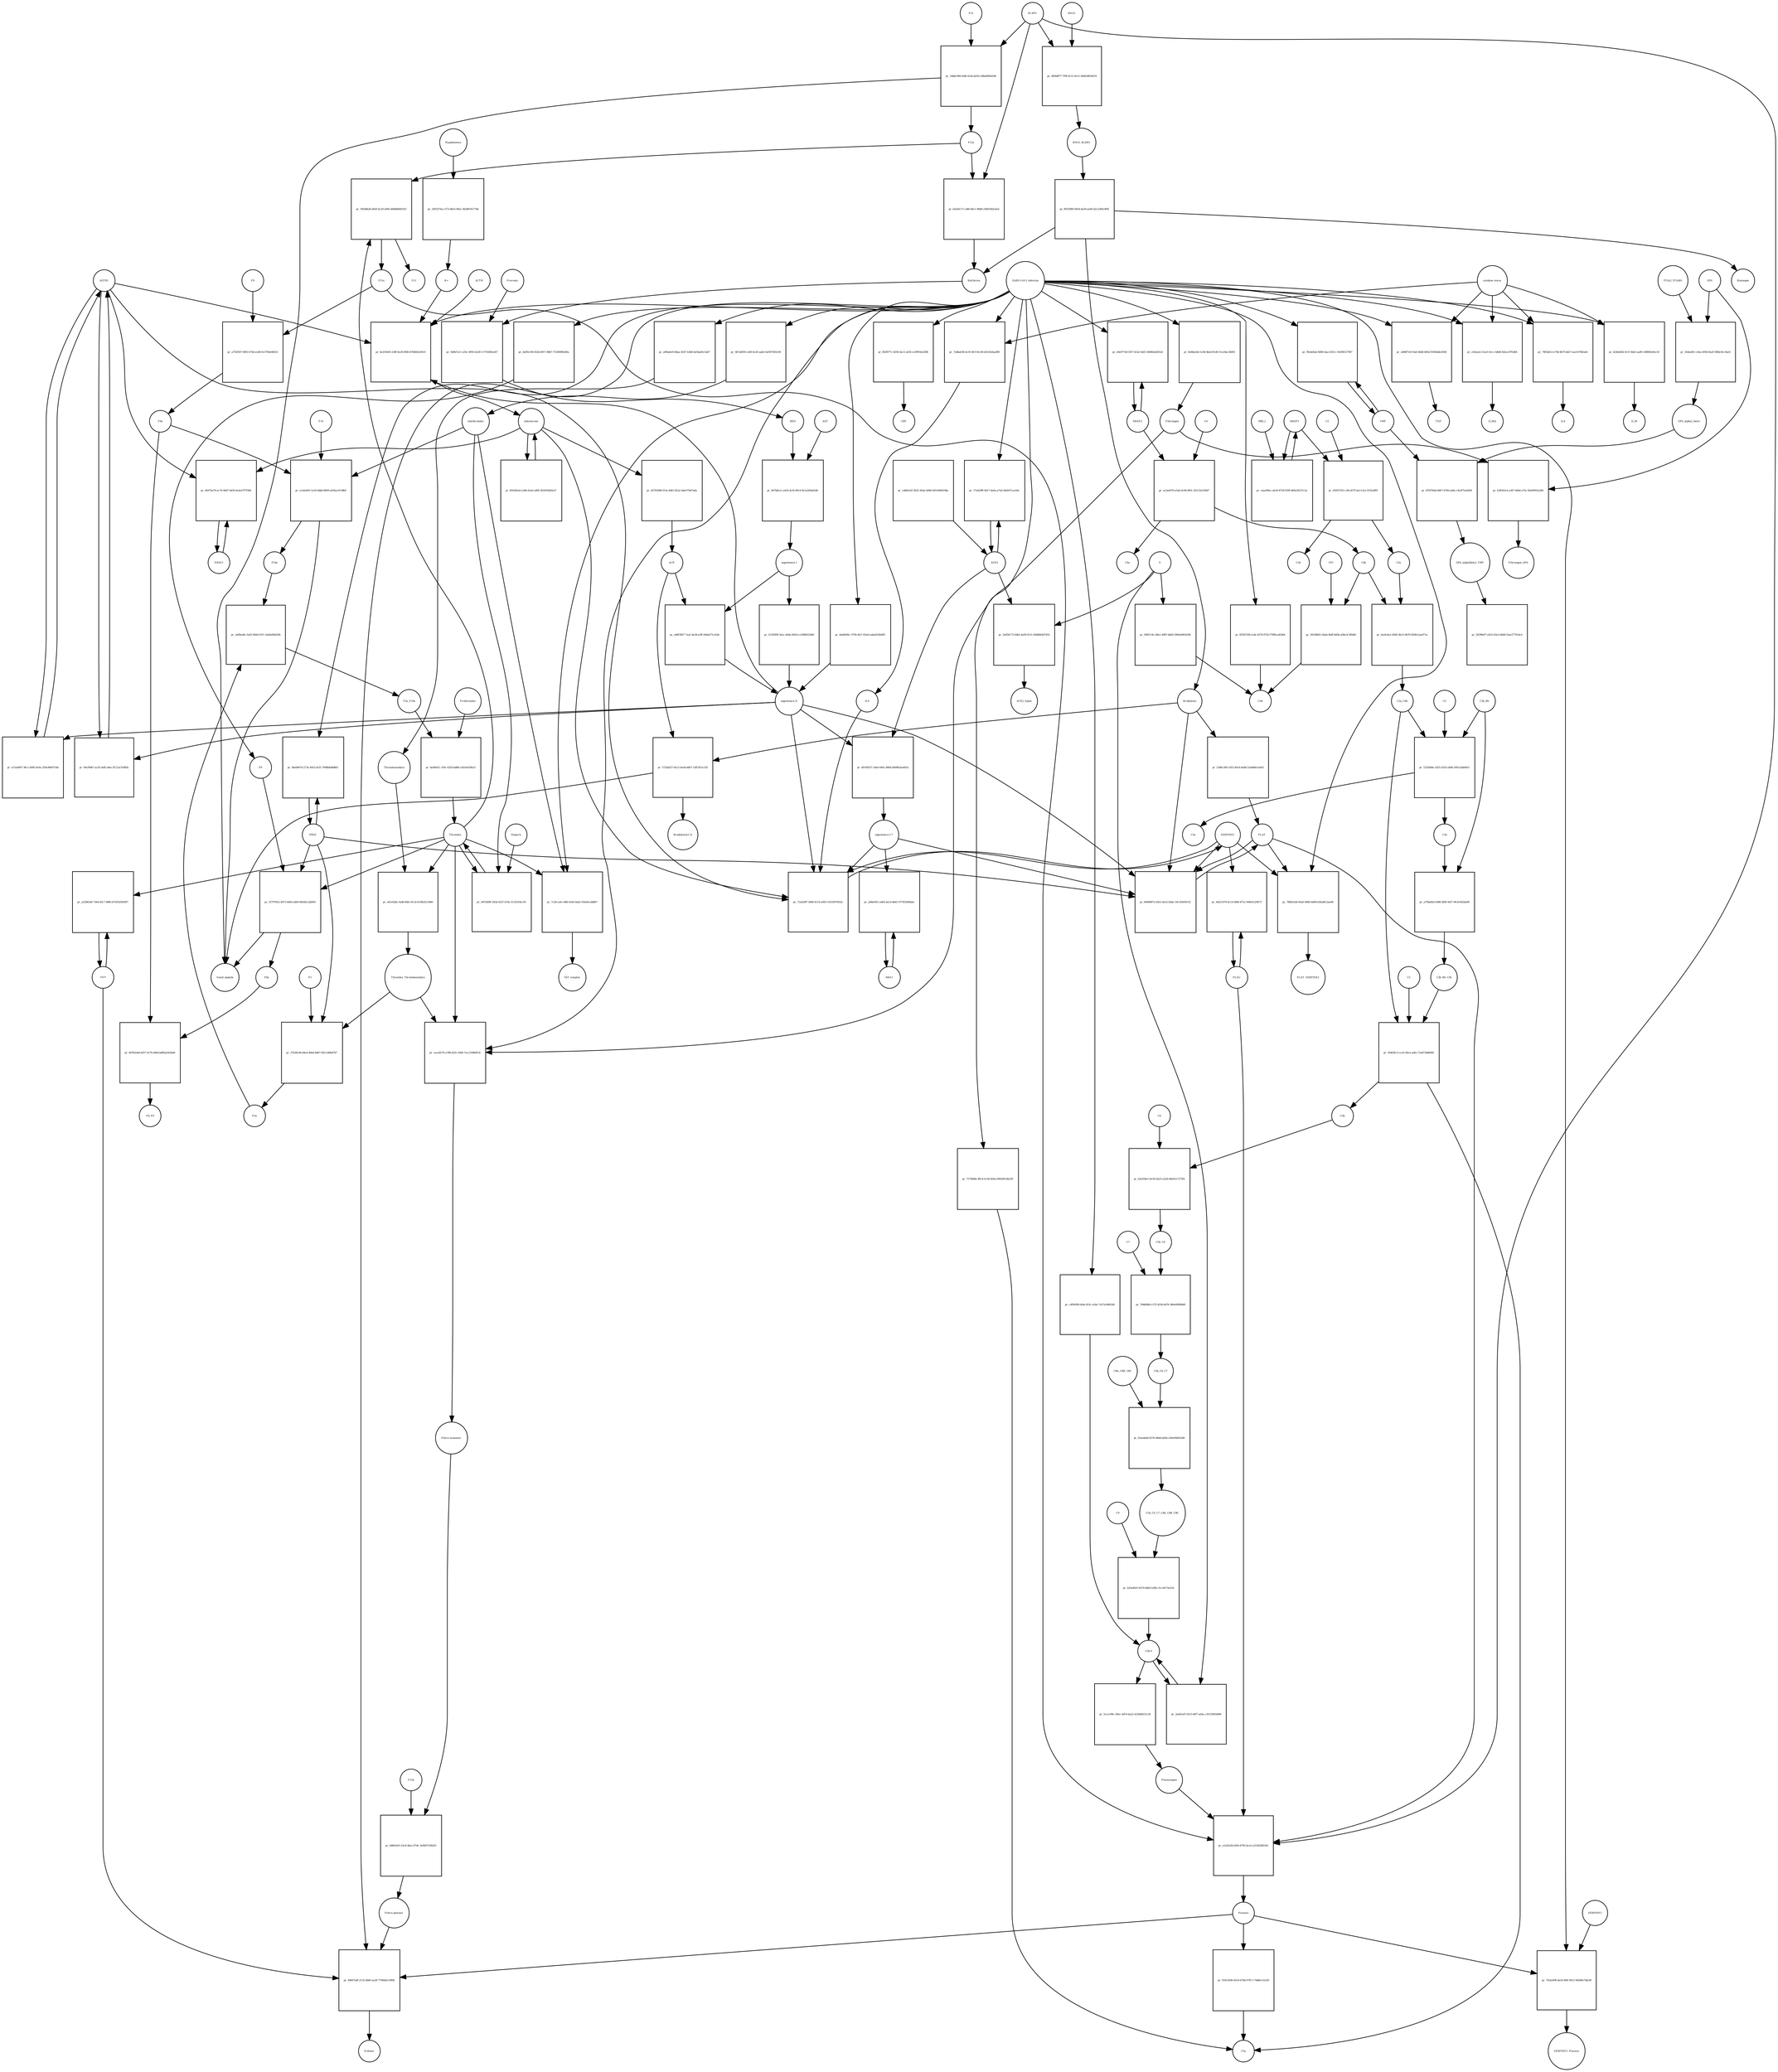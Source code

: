 strict digraph  {
F8 [annotation="urn_miriam_hgnc_3546|urn_miriam_taxonomy_9606", bipartite=0, cls=macromolecule, fontsize=4, label=F8, shape=circle];
"pr_35797852-d473-4483-ad04-685d3c22b691" [annotation="", bipartite=1, cls=process, fontsize=4, label="pr_35797852-d473-4483-ad04-685d3c22b691", shape=square];
"Small peptide" [annotation=urn_miriam_mesh_D010446, bipartite=0, cls=macromolecule, fontsize=4, label="Small peptide", shape=circle];
F8a [annotation="urn_miriam_hgnc.symbol_F8|urn_miriam_mesh_D015944|urn_miriam_taxonomy_9606", bipartite=0, cls=macromolecule, fontsize=4, label=F8a, shape=circle];
Thrombin [annotation="urn_miriam_hgnc_3535|urn_miriam_taxonomy_9606", bipartite=0, cls=macromolecule, fontsize=4, label=Thrombin, shape=circle];
PROC [annotation="urn_miriam_hgnc_9451|urn_miriam_taxonomy_9606", bipartite=0, cls=macromolecule, fontsize=4, label=PROC, shape=circle];
AGTR1 [annotation=urn_miriam_hgnc_336, bipartite=0, cls=macromolecule, fontsize=4, label=AGTR1, shape=circle];
"pr_e15a4987-38c1-4995-8c6a-359c9840754b" [annotation="", bipartite=1, cls=process, fontsize=4, label="pr_e15a4987-38c1-4995-8c6a-359c9840754b", shape=square];
"angiotensin II" [annotation="urn_miriam_obo.chebi_CHEBI%3A2718|urn_miriam_taxonomy_9606", bipartite=0, cls="simple chemical", fontsize=4, label="angiotensin II", shape=circle];
NR3C2 [annotation="", bipartite=0, cls=macromolecule, fontsize=4, label=NR3C2, shape=circle];
"pr_d5674a79-ec76-46d7-b459-dcdc67f7f3b9" [annotation="", bipartite=1, cls=process, fontsize=4, label="pr_d5674a79-ec76-46d7-b459-dcdc67f7f3b9", shape=square];
aldosterone [annotation="urn_miriam_obo.chebi_CHEBI%3A27584", bipartite=0, cls="simple chemical", fontsize=4, label=aldosterone, shape=circle];
"pr_850282a6-a3d6-42a0-a6f8-3b30392b9cb7" [annotation="", bipartite=1, cls=process, fontsize=4, label="pr_850282a6-a3d6-42a0-a6f8-3b30392b9cb7", shape=square];
SERPINE1 [annotation="", bipartite=0, cls=macromolecule, fontsize=4, label=SERPINE1, shape=circle];
"pr_71a629f7-f8d9-4114-a959-1923397f052c" [annotation="", bipartite=1, cls=process, fontsize=4, label="pr_71a629f7-f8d9-4114-a959-1923397f052c", shape=square];
"angiotensin I-7" [annotation="urn_miriam_obo.chebi_CHEBI%3A55438|urn_miriam_taxonomy_9606", bipartite=0, cls="simple chemical", fontsize=4, label="angiotensin I-7", shape=circle];
IL6 [annotation="urn_miriam_hgnc_6018|urn_miriam_taxonomy_9606", bipartite=0, cls=macromolecule, fontsize=4, label=IL6, shape=circle];
"pr_bcd19e83-238f-4e26-8f46-d7bfb02e9410" [annotation="", bipartite=1, cls=process, fontsize=4, label="pr_bcd19e83-238f-4e26-8f46-d7bfb02e9410", shape=square];
"SARS-CoV-2 infection" [annotation="urn_miriam_taxonomy_2697049|urn_miriam_mesh_D012327", bipartite=0, cls=phenotype, fontsize=4, label="SARS-CoV-2 infection", shape=circle];
"K+" [annotation="urn_miriam_obo.chebi_CHEBI%3A29103", bipartite=0, cls="simple chemical", fontsize=4, label="K+", shape=circle];
ACTH [annotation=urn_miriam_hgnc_9201, bipartite=0, cls="simple chemical", fontsize=4, label=ACTH, shape=circle];
"pr_4da8640c-5709-4fa7-83ed-eaba652b40f1" [annotation="", bipartite=1, cls=process, fontsize=4, label="pr_4da8640c-5709-4fa7-83ed-eaba652b40f1", shape=square];
Bradykinin [annotation="urn_miriam_obo.chebi_CHEBI%3A3165|urn_miriam_taxonomy_9606", bipartite=0, cls=macromolecule, fontsize=4, label=Bradykinin, shape=circle];
"pr_572b2b27-0e13-4ee8-b6b7-13ff1651c52f" [annotation="", bipartite=1, cls=process, fontsize=4, label="pr_572b2b27-0e13-4ee8-b6b7-13ff1651c52f", shape=square];
"Bradykinin(1-5)" [annotation="urn_miriam_mesh_C079000|urn_miriam_taxonomy_9606", bipartite=0, cls=macromolecule, fontsize=4, label="Bradykinin(1-5)", shape=circle];
ACE [annotation="urn_miriam_hgnc_2707|urn_miriam_taxonomy_9606", bipartite=0, cls=macromolecule, fontsize=4, label=ACE, shape=circle];
"pr_2286c300-1923-40c6-be9b-53ed68e1ed43" [annotation="", bipartite=1, cls=process, fontsize=4, label="pr_2286c300-1923-40c6-be9b-53ed68e1ed43", shape=square];
PLAT [annotation="urn_miriam_hgnc_9051|urn_miriam_taxonomy_9606", bipartite=0, cls=macromolecule, fontsize=4, label=PLAT, shape=circle];
"pr_69cf90b7-ac05-4eff-a8ec-ff112a7e985b" [annotation="", bipartite=1, cls=process, fontsize=4, label="pr_69cf90b7-ac05-4eff-a8ec-ff112a7e985b", shape=square];
MAS1 [annotation="", bipartite=0, cls=macromolecule, fontsize=4, label=MAS1, shape=circle];
"pr_a08ef501-a465-4a14-bb41-9776550f6abc" [annotation="", bipartite=1, cls=process, fontsize=4, label="pr_a08ef501-a465-4a14-bb41-9776550f6abc", shape=square];
Fibrinogen [annotation="urn_miriam_pubmed_19296670|urn_miriam_obo.go_GO%3A0005577|urn_miriam_hgnc_3661|urn_miriam_hgnc_3662|urn_miriam_hgnc_3694|urn_miriam_taxonomy_9606", bipartite=0, cls=complex, fontsize=4, label=Fibrinogen, shape=circle];
"pr_b38343c4-a367-46b4-a7fa-30e6991fa286" [annotation="", bipartite=1, cls=process, fontsize=4, label="pr_b38343c4-a367-46b4-a7fa-30e6991fa286", shape=square];
GP6 [annotation="urn_miriam_hgnc_HGNC%3A14388|urn_miriam_taxonomy_9606", bipartite=0, cls=macromolecule, fontsize=4, label=GP6, shape=circle];
Fibrinogen_GP6 [annotation="urn_miriam_pubmed_19296670|urn_miriam_obo.go_GO%3A0005577|urn_miriam_hgnc_HGNC%3A14388|urn_miriam_taxonomy_9606", bipartite=0, cls=complex, fontsize=4, label=Fibrinogen_GP6, shape=circle];
GP6_alpha2_beta1 [annotation="urn_miriam_pubmed_25051961|urn_miriam_taxonomy_10090|urn_miriam_hgnc_14338|urn_miriam_hgnc_6137|urn_miriam_hgnc_6153", bipartite=0, cls=complex, fontsize=4, label=GP6_alpha2_beta1, shape=circle];
"pr_87fd7b6d-d067-4766-a4de-c9a3f7ea9d56" [annotation="", bipartite=1, cls=process, fontsize=4, label="pr_87fd7b6d-d067-4766-a4de-c9a3f7ea9d56", shape=square];
VWF [annotation="urn_miriam_hgnc_12726|urn_miriam_taxonomy_9606", bipartite=0, cls=macromolecule, fontsize=4, label=VWF, shape=circle];
GP6_alpha2beta1_VWF [annotation="urn_miriam_pubmed_25051961|urn_miriam_taxonomy_10090|urn_miriam_hgnc_14338|urn_miriam_hgnc_6137|urn_miriam_hgnc_6153|urn_miriam_hgnc_12726", bipartite=0, cls=complex, fontsize=4, label=GP6_alpha2beta1_VWF, shape=circle];
"pr_16deaf0c-c6ea-495b-8a2f-f46bc8cc9ae4" [annotation="", bipartite=1, cls=process, fontsize=4, label="pr_16deaf0c-c6ea-495b-8a2f-f46bc8cc9ae4", shape=square];
ITGA2_ITGAB1 [annotation="urn_miriam_intact_EBI-16428357|urn_miriam_hgnc_6137|urn_miriam_hgnc_6153|urn_miriam_taxonomy_9606", bipartite=0, cls=complex, fontsize=4, label=ITGA2_ITGAB1, shape=circle];
"pr_58399ef7-e432-43e3-80db-f2ee27791dcd" [annotation="", bipartite=1, cls="omitted process", fontsize=4, label="pr_58399ef7-e432-43e3-80db-f2ee27791dcd", shape=square];
"Fibrin polymer" [annotation="urn_miriam_mesh_C465961|urn_miriam_taxonomy_9606", bipartite=0, cls=macromolecule, fontsize=4, label="Fibrin polymer", shape=circle];
"pr_49b97adf-2132-4b60-aa29-77684d1c090b" [annotation="", bipartite=1, cls=process, fontsize=4, label="pr_49b97adf-2132-4b60-aa29-77684d1c090b", shape=square];
"D-dimer" [annotation="urn_miriam_pubmed_19008457|urn_miriam_mesh_C036309|urn_miriam_taxonomy_9606", bipartite=0, cls=macromolecule, fontsize=4, label="D-dimer", shape=circle];
Plasmin [annotation="urn_miriam_hgnc.symbol_PLG|urn_miriam_mesh_D005341|urn_miriam_brenda_3.4.21.7|urn_miriam_taxonomy_9606", bipartite=0, cls=macromolecule, fontsize=4, label=Plasmin, shape=circle];
TAFI [annotation="urn_miriam_hgnc_1546|urn_miriam_taxonomy_9606", bipartite=0, cls=macromolecule, fontsize=4, label=TAFI, shape=circle];
"Fibrin monomer" [annotation="urn_miriam_mesh_C011468|urn_miriam_taxonomy_9606", bipartite=0, cls=macromolecule, fontsize=4, label="Fibrin monomer", shape=circle];
"pr_b4842ef5-25c8-4ba1-87dc-3e0b97338263" [annotation="", bipartite=1, cls=process, fontsize=4, label="pr_b4842ef5-25c8-4ba1-87dc-3e0b97338263", shape=square];
F13a [annotation="urn_miriam_hgnc.symbol_F13|urn_miriam_mesh_D026122|urn_miriam_brenda_2.3.2.13|urn_miriam_taxonomy_9606", bipartite=0, cls=macromolecule, fontsize=4, label=F13a, shape=circle];
"pr_2d48f7e0-f3a6-4bd6-b85d-f505bdde3658" [annotation="", bipartite=1, cls=process, fontsize=4, label="pr_2d48f7e0-f3a6-4bd6-b85d-f505bdde3658", shape=square];
TNF [annotation="urn_miriam_hgnc_11892|urn_miriam_taxonomy_9606", bipartite=0, cls=macromolecule, fontsize=4, label=TNF, shape=circle];
"cytokine storm" [annotation="urn_miriam_pubmed_2504360|urn_miriam_taxonomy_9606", bipartite=0, cls=phenotype, fontsize=4, label="cytokine storm", shape=circle];
"pr_93413040-d51d-478d-9787-c74d8e11a550" [annotation="", bipartite=1, cls=process, fontsize=4, label="pr_93413040-d51d-478d-9787-c74d8e11a550", shape=square];
C5a [annotation="urn_miriam_hgnc.symbol_C5|urn_miriam_mesh_D015936|urn_miriam_taxonomy_9606", bipartite=0, cls=macromolecule, fontsize=4, label=C5a, shape=circle];
"pr_5cca199c-58ec-4d7d-ba22-4236d9251c30" [annotation="", bipartite=1, cls=process, fontsize=4, label="pr_5cca199c-58ec-4d7d-ba22-4236d9251c30", shape=square];
Plasminogen [annotation="urn_miriam_hgnc_9071|urn_miriam_taxonomy_9606", bipartite=0, cls=macromolecule, fontsize=4, label=Plasminogen, shape=circle];
"C5b-9" [annotation="urn_miriam_obo.go_GO%3A0005579|urn_miriam_mesh_D015938|urn_miriam_mesh_D050776|urn_miriam_hgnc_1339|urn_miriam_hgnc_1346|urn_miriam_hgnc_1352|urn_miriam_hgnc_1353|urn_miriam_hgnc_1354|urn_miriam_hgnc_1358|urn_miriam_taxonomy_9606", bipartite=0, cls=complex, fontsize=4, label="C5b-9", shape=circle];
C2 [annotation="urn_miriam_hgnc_1248|urn_miriam_taxonomy_9606", bipartite=0, cls=macromolecule, fontsize=4, label=C2, shape=circle];
"pr_83055762-c1fb-457f-ba13-4cc1f25e4ff9" [annotation="", bipartite=1, cls=process, fontsize=4, label="pr_83055762-c1fb-457f-ba13-4cc1f25e4ff9", shape=square];
C2a [annotation="urn_miriam_hgnc.symbol_C2|urn_miriam_mesh_D050678|urn_miriam_taxonomy_9606", bipartite=0, cls=macromolecule, fontsize=4, label=C2a, shape=circle];
C2b [annotation="urn_miriam_hgnc.symbol_C2|urn_miriam_mesh_D050679|urn_miriam_taxonomy_9606", bipartite=0, cls=macromolecule, fontsize=4, label=C2b, shape=circle];
MASP1 [annotation="urn_miriam_hgnc_6901|urn_miriam_taxonomy_9606", bipartite=0, cls=macromolecule, fontsize=4, label=MASP1, shape=circle];
"pr_cb5eeec3-fac0-4ccc-b8d4-fd2ecd7f5d64" [annotation="", bipartite=1, cls=process, fontsize=4, label="pr_cb5eeec3-fac0-4ccc-b8d4-fd2ecd7f5d64", shape=square];
IL2RA [annotation="urn_miriam_hgnc_6008|urn_miriam_taxonomy_9606", bipartite=0, cls=macromolecule, fontsize=4, label=IL2RA, shape=circle];
"pr_70f2bd12-e70d-4b7f-bd27-eae1678b3afe" [annotation="", bipartite=1, cls=process, fontsize=4, label="pr_70f2bd12-e70d-4b7f-bd27-eae1678b3afe", shape=square];
IL8 [annotation="urn_miriam_hgnc_6025|urn_miriam_taxonomy_9606", bipartite=0, cls=macromolecule, fontsize=4, label=IL8, shape=circle];
"pr_75749dfa-80c4-413d-829a-60024914b250" [annotation="", bipartite=1, cls=process, fontsize=4, label="pr_75749dfa-80c4-413d-829a-60024914b250", shape=square];
"pr_7edba636-bc55-4fc9-8c38-e6143e6aa9f0" [annotation="", bipartite=1, cls=process, fontsize=4, label="pr_7edba636-bc55-4fc9-8c38-e6143e6aa9f0", shape=square];
"pr_d24eb0d2-0c1f-4de3-aa9f-c08865e8ec43" [annotation="", bipartite=1, cls=process, fontsize=4, label="pr_d24eb0d2-0c1f-4de3-aa9f-c08865e8ec43", shape=square];
IL1B [annotation="urn_miriam_hgnc_5992|urn_miriam_taxonomy_9606", bipartite=0, cls=macromolecule, fontsize=4, label=IL1B, shape=circle];
Prorenin [annotation="urn_miriam_hgnc_9958|urn_miriam_taxonomy_9606", bipartite=0, cls=macromolecule, fontsize=4, label=Prorenin, shape=circle];
"pr_0d4b7a11-a55c-4950-b228-11791685ee87" [annotation="", bipartite=1, cls=process, fontsize=4, label="pr_0d4b7a11-a55c-4950-b228-11791685ee87", shape=square];
REN [annotation="urn_miriam_hgnc.symbol_REN|urn_miriam_taxonomy_9606", bipartite=0, cls=macromolecule, fontsize=4, label=REN, shape=circle];
Kallikrein [annotation="urn_miriam_hgnc.symbol_KLKB1|urn_miriam_mesh_D020842|urn_miriam_brenda_3.4.21.34|urn_miriam_taxonomy_9606", bipartite=0, cls=macromolecule, fontsize=4, label=Kallikrein, shape=circle];
KLKB1 [annotation="urn_miriam_hgnc_6371|urn_miriam_taxonomy_9606", bipartite=0, cls=macromolecule, fontsize=4, label=KLKB1, shape=circle];
"pr_b5ed5c71-cd6f-44c1-98d9-cf8d19d2cbed" [annotation="", bipartite=1, cls=process, fontsize=4, label="pr_b5ed5c71-cd6f-44c1-98d9-cf8d19d2cbed", shape=square];
F12a [annotation="urn_miriam_hgnc.symbol_F12|urn_miriam_mesh_D015956|urn_miriam_brenda_3.4.21.38|urn_miriam_taxonomy_9606", bipartite=0, cls=macromolecule, fontsize=4, label=F12a, shape=circle];
"pr_af0ba6e9-d6aa-4547-b3b8-be5bad5c5a87" [annotation="", bipartite=1, cls=process, fontsize=4, label="pr_af0ba6e9-d6aa-4547-b3b8-be5bad5c5a87", shape=square];
Thrombomodulin [annotation="urn_miriam_hgnc_11784|urn_miriam_taxonomy_9606", bipartite=0, cls=macromolecule, fontsize=4, label=Thrombomodulin, shape=circle];
"pr_70cb249f-da34-4f0f-9012-9d296e7ddc8f" [annotation="", bipartite=1, cls=process, fontsize=4, label="pr_70cb249f-da34-4f0f-9012-9d296e7ddc8f", shape=square];
SERPINF2 [annotation="urn_miriam_hgnc_9075|urn_miriam_taxonomy_9606", bipartite=0, cls=macromolecule, fontsize=4, label=SERPINF2, shape=circle];
SERPINF2_Plasmin [annotation="urn_miriam_pubmed_2437112|urn_miriam_biogrid_314240|urn_miriam_hgnc_9075|urn_miriam_mesh_D005341|urn_miriam_taxonomy_9606", bipartite=0, cls=complex, fontsize=4, label=SERPINF2_Plasmin, shape=circle];
"pr_6f3927d9-e1de-4376-8702-f78f8ca45064" [annotation="", bipartite=1, cls=process, fontsize=4, label="pr_6f3927d9-e1de-4376-8702-f78f8ca45064", shape=square];
C4d [annotation="urn_miriam_hgnc.symbol_C4b|urn_miriam_mesh_C032261|urn_miriam_taxonomy_9606", bipartite=0, cls=macromolecule, fontsize=4, label=C4d, shape=circle];
"pr_c4f903f8-fe8a-453c-a54e-7a57a36663d2" [annotation="", bipartite=1, cls=process, fontsize=4, label="pr_c4f903f8-fe8a-453c-a54e-7a57a36663d2", shape=square];
"pr_84e68074-273e-4923-8cf5-7698b4d8d861" [annotation="", bipartite=1, cls=process, fontsize=4, label="pr_84e68074-273e-4923-8cf5-7698b4d8d861", shape=square];
"pr_f9ede6ab-9d06-4aa1-821c-1fef08127947" [annotation="", bipartite=1, cls=process, fontsize=4, label="pr_f9ede6ab-9d06-4aa1-821c-1fef08127947", shape=square];
"pr_f82f977c-8256-4a11-af20-ce39954cd296" [annotation="", bipartite=1, cls=process, fontsize=4, label="pr_f82f977c-8256-4a11-af20-ce39954cd296", shape=square];
CRP [annotation="urn_miriam_hgnc_2367|urn_miriam_taxonomy_9606", bipartite=0, cls=macromolecule, fontsize=4, label=CRP, shape=circle];
"pr_2ad41af5-91cf-44f7-ad3a-c3515995d498" [annotation="", bipartite=1, cls=process, fontsize=4, label="pr_2ad41af5-91cf-44f7-ad3a-c3515995d498", shape=square];
S [annotation="urn_miriam_uniprot_P0DTC2|urn_miriam_uniprot_P59594|urn_miriam_taxonomy_2697049", bipartite=0, cls=macromolecule, fontsize=4, label=S, shape=circle];
"pr_04fb7c8c-d9a1-4887-bbd3-380eb9816206" [annotation="", bipartite=1, cls=process, fontsize=4, label="pr_04fb7c8c-d9a1-4887-bbd3-380eb9816206", shape=square];
"pr_d9195037-1be0-4441-8664-b69963ae491b" [annotation="", bipartite=1, cls=process, fontsize=4, label="pr_d9195037-1be0-4441-8664-b69963ae491b", shape=square];
ACE2 [annotation="urn_miriam_hgnc_13557|urn_miriam_taxonomy_9606", bipartite=0, cls=macromolecule, fontsize=4, label=ACE2, shape=circle];
"pr_cdd62e5f-3b22-45de-b940-0d7efd0619be" [annotation="", bipartite=1, cls=process, fontsize=4, label="pr_cdd62e5f-3b22-45de-b940-0d7efd0619be", shape=square];
"pr_3a854173-0db2-4a09-9131-69d066447455" [annotation="", bipartite=1, cls=process, fontsize=4, label="pr_3a854173-0db2-4a09-9131-69d066447455", shape=square];
ACE2_Spike [annotation="urn_miriam_pdb_6CS2|urn_miriam_hgnc_13557|urn_miriam_uniprot_P0DTC2|urn_miriam_taxonomy_9606|urn_miriam_taxonomy_2697049", bipartite=0, cls=complex, fontsize=4, label=ACE2_Spike, shape=circle];
"pr_57a429ff-9d17-4a0a-a7ed-5bd207cac64c" [annotation="", bipartite=1, cls=process, fontsize=4, label="pr_57a429ff-9d17-4a0a-a7ed-5bd207cac64c", shape=square];
"pr_4b7a6f49-ca90-4cd3-aab3-4ef5f7d93c00" [annotation="", bipartite=1, cls=process, fontsize=4, label="pr_4b7a6f49-ca90-4cd3-aab3-4ef5f7d93c00", shape=square];
Antithrombin [annotation="urn_miriam_hgnc_775|urn_miriam_taxonomy_9606", bipartite=0, cls=macromolecule, fontsize=4, label=Antithrombin, shape=circle];
"pr_de0f2c00-832b-4917-88b7-7518099fa90a" [annotation="", bipartite=1, cls=process, fontsize=4, label="pr_de0f2c00-832b-4917-88b7-7518099fa90a", shape=square];
C4b [annotation="urn_miriam_hgnc_1324|urn_miriam_taxonomy_9606", bipartite=0, cls=macromolecule, fontsize=4, label=C4b, shape=circle];
"pr_39148b01-0dab-46df-8d5b-a06e3c3f64bf" [annotation="", bipartite=1, cls=process, fontsize=4, label="pr_39148b01-0dab-46df-8d5b-a06e3c3f64bf", shape=square];
CFI [annotation="urn_miriam_hgnc_2771|urn_miriam_taxonomy_9606", bipartite=0, cls=macromolecule, fontsize=4, label=CFI, shape=circle];
C3b [annotation="urn_miriam_hgnc.symbol_C3|urn_miriam_mesh_D003179|urn_miriam_taxonomy_9606", bipartite=0, cls=macromolecule, fontsize=4, label=C3b, shape=circle];
"pr_a796a0b3-6080-4f85-9ef7-9fc0c602da99" [annotation="", bipartite=1, cls=process, fontsize=4, label="pr_a796a0b3-6080-4f85-9ef7-9fc0c602da99", shape=square];
C3b_Bb [annotation="urn_miriam_pubmed_12440962|urn_miriam_brenda_3.4.21.47|urn_miriam_mesh_D051561|urn_miriam_mesh_D003179|urn_miriam_hgnc_1037|urn_miriam_taxonomy_9606", bipartite=0, cls=complex, fontsize=4, label=C3b_Bb, shape=circle];
C3b_Bb_C3b [annotation="urn_miriam_pubmed_12440962|urn_miriam_brenda_34.4.21.47|urn_miriam_mesh_D051566|urn_miriam_mesh_D003179|urn_miriam_hgnc_1037|urn_miriam_taxonomy_9606", bipartite=0, cls=complex, fontsize=4, label=C3b_Bb_C3b, shape=circle];
"pr_fea4cba1-69d5-4b13-9b70-8306c2ae971a" [annotation="", bipartite=1, cls=process, fontsize=4, label="pr_fea4cba1-69d5-4b13-9b70-8306c2ae971a", shape=square];
C2a_C4b [annotation="urn_miriam_mesh_D051574|urn_miriam_brenda_3.4.21.43|urn_miriam_mesh_D050678|urn_miriam_hgnc_1324|urn_miriam_taxonomy_9606", bipartite=0, cls=complex, fontsize=4, label=C2a_C4b, shape=circle];
C4 [annotation="urn_miriam_mesh_D00318|urn_miriam_taxonomy_9606", bipartite=0, cls=macromolecule, fontsize=4, label=C4, shape=circle];
"pr_ac5ed376-e5eb-4c96-8f01-2f2125e258b7" [annotation="", bipartite=1, cls=process, fontsize=4, label="pr_ac5ed376-e5eb-4c96-8f01-2f2125e258b7", shape=square];
C4a [annotation="urn_miriam_hgnc_1323|urn_miriam_taxonomy_9606", bipartite=0, cls=macromolecule, fontsize=4, label=C4a, shape=circle];
MASP2 [annotation="urn_miriam_hgnc_6902|urn_miriam_taxonomy_9606", bipartite=0, cls=macromolecule, fontsize=4, label=MASP2, shape=circle];
"pr_caee99ec-ab18-4758-939f-d60a30237c2e" [annotation="", bipartite=1, cls=process, fontsize=4, label="pr_caee99ec-ab18-4758-939f-d60a30237c2e", shape=square];
MBL2 [annotation="urn_miriam_hgnc_6902|urn_miriam_taxonomy_9606", bipartite=0, cls=macromolecule, fontsize=4, label=MBL2, shape=circle];
"pr_e9e977e8-5f37-4cb2-9af3-34080a4d352d" [annotation="", bipartite=1, cls=process, fontsize=4, label="pr_e9e977e8-5f37-4cb2-9af3-34080a4d352d", shape=square];
PLAU [annotation="urn_miriam_hgnc_9052|urn_miriam_taxonomy_9606", bipartite=0, cls=macromolecule, fontsize=4, label=PLAU, shape=circle];
"pr_44251979-4c14-484f-871e-9366312f4f73" [annotation="", bipartite=1, cls=process, fontsize=4, label="pr_44251979-4c14-484f-871e-9366312f4f73", shape=square];
C5b_C6_C7_C8A_C8B_C8G [annotation="urn_miriam_pubmed_28630159|urn_miriam_mesh_C042295|urn_miriam_mesh_D050776|urn_miriam_hgnc_1339|urn_miriam_hgnc_1352|urn_miriam_hgnc_1353|urn_miriam_hgnc_1354|urn_miriam_taxonomy_9606", bipartite=0, cls=complex, fontsize=4, label=C5b_C6_C7_C8A_C8B_C8G, shape=circle];
"pr_b23a4625-6474-4b65-b3fb-c5c14e73e23d" [annotation="", bipartite=1, cls=process, fontsize=4, label="pr_b23a4625-6474-4b65-b3fb-c5c14e73e23d", shape=square];
C9 [annotation="urn_miriam_hgnc_1358|urn_miriam_taxonomy_9606", bipartite=0, cls=macromolecule, fontsize=4, label=C9, shape=circle];
C5b_C6_C7 [annotation="urn_miriam_pubmed_28630159|urn_miriam_mesh_C037453|urn_miriam_mesh_D050776|urn_miriam_hgnc_1339|urn_miriam_hgnc_1346|urn_miriam_taxonomy_9606", bipartite=0, cls=complex, fontsize=4, label=C5b_C6_C7, shape=circle];
"pr_f2aedeb6-6576-48dd-bd2b-a39e95b833d9" [annotation="", bipartite=1, cls=process, fontsize=4, label="pr_f2aedeb6-6576-48dd-bd2b-a39e95b833d9", shape=square];
C8A_C8B_C8G [annotation="urn_miriam_mesh_D003185|urn_miriam_hgnc_1353|urn_miriam_hgnc_1352|urn_miriam_hgnc_1354|urn_miriam_taxonomy_9606", bipartite=0, cls=complex, fontsize=4, label=C8A_C8B_C8G, shape=circle];
C5b_C6 [annotation="urn_miriam_mesh_C050974|urn_miriam_mesh_D050776|urn_miriam_hgnc_1339|urn_miriam_taxonomy_9606", bipartite=0, cls=complex, fontsize=4, label=C5b_C6, shape=circle];
"pr_768dfdb0-c57f-425b-b676-380e690fbbf6" [annotation="", bipartite=1, cls=process, fontsize=4, label="pr_768dfdb0-c57f-425b-b676-380e690fbbf6", shape=square];
C7 [annotation="urn_miriam_hgnc_HGNC%3A1346|urn_miriam_taxonomy_9606", bipartite=0, cls=macromolecule, fontsize=4, label=C7, shape=circle];
C5b [annotation="urn_miriam_hgnc.symbol_C5|urn_miriam_mesh_D050776|urn_miriam_taxonomy_9606", bipartite=0, cls=macromolecule, fontsize=4, label=C5b, shape=circle];
"pr_62e05be1-8c56-4a25-a22d-dd241e7373f4" [annotation="", bipartite=1, cls=process, fontsize=4, label="pr_62e05be1-8c56-4a25-a22d-dd241e7373f4", shape=square];
C6 [annotation="urn_miriam_hgnc_1339|urn_miriam_taxonomy_9606", bipartite=0, cls=macromolecule, fontsize=4, label=C6, shape=circle];
C5 [annotation="urn_miriam_hgnc_1331|urn_miriam_taxonomy_9606", bipartite=0, cls=macromolecule, fontsize=4, label=C5, shape=circle];
"pr_93462fc3-cce5-49ca-abfa-7cbd730d6082" [annotation="", bipartite=1, cls=process, fontsize=4, label="pr_93462fc3-cce5-49ca-abfa-7cbd730d6082", shape=square];
C3 [annotation="urn_miriam_hgnc_1318|urn_miriam_taxonomy_9606", bipartite=0, cls=macromolecule, fontsize=4, label=C3, shape=circle];
"pr_5332fb8e-1d55-4355-a9d0-50f1e2db4031" [annotation="", bipartite=1, cls=process, fontsize=4, label="pr_5332fb8e-1d55-4355-a9d0-50f1e2db4031", shape=square];
C3a [annotation="urn_miriam_hgnc.symbol_C3|urn_miriam_mesh_D015926|urn_miriam_taxonomy_9606", bipartite=0, cls=macromolecule, fontsize=4, label=C3a, shape=circle];
"pr_e61e02bc-fad8-46fe-811d-615fb25c5060" [annotation="", bipartite=1, cls=process, fontsize=4, label="pr_e61e02bc-fad8-46fe-811d-615fb25c5060", shape=square];
Thrombin_Thrombomodulin [annotation="urn_miriam_pubmed_6282863|urn_miriam_taxonomy_9986|urn_miriam_biogrid_283352|urn_miriam_mesh_D013917|urn_miriam_hgnc_11784", bipartite=0, cls=complex, fontsize=4, label=Thrombin_Thrombomodulin, shape=circle];
"pr_caca9276-a788-425c-83bf-7acc5596067d" [annotation="", bipartite=1, cls=process, fontsize=4, label="pr_caca9276-a788-425c-83bf-7acc5596067d", shape=square];
KNG1_KLKB1 [annotation="urn_miriam_pubmed_17598838|urn_miriam_intact_EBI-10087151|urn_miriam_hgnc_6371|urn_miriam_hgnc_6383|urn_miriam_taxonomy_9606", bipartite=0, cls=complex, fontsize=4, label=KNG1_KLKB1, shape=circle];
"pr_ff0539f8-9454-4a59-ae04-d2c2384c4f81" [annotation="", bipartite=1, cls=process, fontsize=4, label="pr_ff0539f8-9454-4a59-ae04-d2c2384c4f81", shape=square];
Kininogen [annotation="urn_miriam_hgnc.symbol_KNG1|urn_miriam_mesh_D019679|urn_miriam_taxonomy_9606", bipartite=0, cls=macromolecule, fontsize=4, label=Kininogen, shape=circle];
"pr_6e8bee4d-1e3b-4ba4-81d4-51ce9ac3b0f4" [annotation="", bipartite=1, cls=process, fontsize=4, label="pr_6e8bee4d-1e3b-4ba4-81d4-51ce9ac3b0f4", shape=square];
"angiotensin I" [annotation="urn_miriam_obo.chebi_CHEBI%3A2718|urn_miriam_taxonomy_9606", bipartite=0, cls="simple chemical", fontsize=4, label="angiotensin I", shape=circle];
"pr_21392f9f-3eec-40de-842d-ce309b9334f6" [annotation="", bipartite=1, cls=process, fontsize=4, label="pr_21392f9f-3eec-40de-842d-ce309b9334f6", shape=square];
"pr_78663cb4-95a6-4840-bd08-b5fad612ae08" [annotation="", bipartite=1, cls=process, fontsize=4, label="pr_78663cb4-95a6-4840-bd08-b5fad612ae08", shape=square];
PLAT_SERPINE1 [annotation="urn_miriam_pubmed_22449964|urn_miriam_intact_EBI-7800882|urn_miriam_hgnc_9051|urn_miriam_hgnc_8593|urn_miriam_taxonomy_9606", bipartite=0, cls=complex, fontsize=4, label=PLAT_SERPINE1, shape=circle];
"pr_a22981d0-7364-45c7-88fb-b7501b365997" [annotation="", bipartite=1, cls=process, fontsize=4, label="pr_a22981d0-7364-45c7-88fb-b7501b365997", shape=square];
"pr_b9669872-d1b1-4e22-b3be-18c16505f152" [annotation="", bipartite=1, cls=process, fontsize=4, label="pr_b9669872-d1b1-4e22-b3be-18c16505f152", shape=square];
"pr_7c2fcca6-c48b-41b4-9ab2-916efecdd867" [annotation="", bipartite=1, cls=process, fontsize=4, label="pr_7c2fcca6-c48b-41b4-9ab2-916efecdd867", shape=square];
"TAT complex" [annotation="urn_miriam_pubmed_22930518|urn_miriam_mesh_C046193|urn_miriam_mesh_D013917|urn_miriam_hgnc_775|urn_miriam_taxonomy_9606", bipartite=0, cls=complex, fontsize=4, label="TAT complex", shape=circle];
"pr_e1af3e2b-b5fd-4795-bca5-a315d24f0342" [annotation="", bipartite=1, cls=process, fontsize=4, label="pr_e1af3e2b-b5fd-4795-bca5-a315d24f0342", shape=square];
F11a [annotation="urn_miriam_hgnc.symbol_F11|urn_miriam_mesh_D015945|urn_miriam_brenda_3.4.21.27|urn_miriam_taxonomy_9606", bipartite=0, cls=macromolecule, fontsize=4, label=F11a, shape=circle];
"pr_9d7d3f8f-343d-4327-b7dc-f11451f4ccf5" [annotation="", bipartite=1, cls=process, fontsize=4, label="pr_9d7d3f8f-343d-4327-b7dc-f11451f4ccf5", shape=square];
Heparin [annotation="urn_miriam_pubmed_708377|urn_miriam_obo.chebi_CHEBI%3A28304|urn_miriam_taxonomy_9606", bipartite=0, cls="simple chemical", fontsize=4, label=Heparin, shape=circle];
Prothrombin [annotation="urn_miriam_hgnc_3535|urn_miriam_taxonomy_9606", bipartite=0, cls=macromolecule, fontsize=4, label=Prothrombin, shape=circle];
"pr_be4f6d11-1f9c-4320-bd88-c563e01f8a51" [annotation="", bipartite=1, cls=process, fontsize=4, label="pr_be4f6d11-1f9c-4320-bd88-c563e01f8a51", shape=square];
F5a_F10a [annotation="urn_miriam_pubmed_2303476|urn_miriam_mesh_C022475|urn_miriam_mesh_D15943|urn_miriam_mesh_D015951|urn_miriam_taxonomy_9606", bipartite=0, cls=complex, fontsize=4, label=F5a_F10a, shape=circle];
F10a [annotation="urn_miriam_hgnc.symbol_F10|urn_miriam_mesh_D015951|urn_miriam_brenda_3.4.21.6|urn_miriam_taxonomy_9606", bipartite=0, cls=macromolecule, fontsize=4, label=F10a, shape=circle];
"pr_2ef8ea8e-3a03-400d-91f1-3a6fa6fb420b" [annotation="", bipartite=1, cls=process, fontsize=4, label="pr_2ef8ea8e-3a03-400d-91f1-3a6fa6fb420b", shape=square];
F5a [annotation="urn_miriam_hgnc.symbol_F5|urn_miriam_mesh_D015943|urn_miriam_taxonomy_9606", bipartite=0, cls=macromolecule, fontsize=4, label=F5a, shape=circle];
F5 [annotation="urn_miriam_hgnc_3541|urn_miriam_taxonomy_9606", bipartite=0, cls=macromolecule, fontsize=4, label=F5, shape=circle];
"pr_37b39c0b-84e4-4664-b867-9f21180b4767" [annotation="", bipartite=1, cls=process, fontsize=4, label="pr_37b39c0b-84e4-4664-b867-9f21180b4767", shape=square];
F9a [annotation="urn_miriam_hgnc.symbol_F9|urn_miriam_mesh_D015949|urn_miriam_taxonomy_9606", bipartite=0, cls=macromolecule, fontsize=4, label=F9a, shape=circle];
"pr_697b5e6d-b357-4176-b0fd-bdf82a562b48" [annotation="", bipartite=1, cls=process, fontsize=4, label="pr_697b5e6d-b357-4176-b0fd-bdf82a562b48", shape=square];
F8_F9 [annotation="urn_miriam_pubmed_22471307|urn_miriam_hgnc_3546|urn_miriam_hgnc_35531|urn_miriam_intact_EBI-11621595|urn_miriam_taxonomy_9606", bipartite=0, cls=complex, fontsize=4, label=F8_F9, shape=circle];
F9 [annotation="urn_miriam_hgnc_35531|urn_miriam_taxonomy_9606", bipartite=0, cls=macromolecule, fontsize=4, label=F9, shape=circle];
"pr_a755f507-4f83-474d-a1d0-0c3704e06633" [annotation="", bipartite=1, cls=process, fontsize=4, label="pr_a755f507-4f83-474d-a1d0-0c3704e06633", shape=square];
"pr_4f64d977-7f9f-4112-9c21-fd645481b67d" [annotation="", bipartite=1, cls=process, fontsize=4, label="pr_4f64d977-7f9f-4112-9c21-fd645481b67d", shape=square];
KNG1 [annotation="urn_miriam_hgnc.symbol_6383|urn_miriam_taxonomy_9606", bipartite=0, cls=macromolecule, fontsize=4, label=KNG1, shape=circle];
"pr_3920bb26-d02f-4c29-a095-d68b80d010cf" [annotation="", bipartite=1, cls=process, fontsize=4, label="pr_3920bb26-d02f-4c29-a095-d68b80d010cf", shape=square];
F11 [annotation="urn_miriam_hgnc_3529|urn_miriam_taxonomy_9606", bipartite=0, cls=macromolecule, fontsize=4, label=F11, shape=circle];
F12 [annotation="urn_miriam_hgnc_3530|urn_miriam_taxonomy_9606", bipartite=0, cls=macromolecule, fontsize=4, label=F12, shape=circle];
"pr_16bdc949-efdb-41eb-be92-e48afd96d168" [annotation="", bipartite=1, cls=process, fontsize=4, label="pr_16bdc949-efdb-41eb-be92-e48afd96d168", shape=square];
"pr_a84f1867-7aa2-4e38-a5ff-d44a071c43dc" [annotation="", bipartite=1, cls=process, fontsize=4, label="pr_a84f1867-7aa2-4e38-a5ff-d44a071c43dc", shape=square];
F10 [annotation="urn_miriam_hgnc_3528|urn_miriam_taxonomy_9606", bipartite=0, cls=macromolecule, fontsize=4, label=F10, shape=circle];
"pr_a1afa465-1a18-4db6-8609-a026ac9158b9" [annotation="", bipartite=1, cls=process, fontsize=4, label="pr_a1afa465-1a18-4db6-8609-a026ac9158b9", shape=square];
AGT [annotation="urn_miriam_hgnc_333|urn_miriam_taxonomy_9606", bipartite=0, cls=macromolecule, fontsize=4, label=AGT, shape=circle];
"pr_b07b8ca1-a41b-4cf4-9614-9a1a200a65d6" [annotation="", bipartite=1, cls=process, fontsize=4, label="pr_b07b8ca1-a41b-4cf4-9614-9a1a200a65d6", shape=square];
"pr_d2702098-f23a-4481-822a-9a0cf7b67a8a" [annotation="", bipartite=1, cls=process, fontsize=4, label="pr_d2702098-f23a-4481-822a-9a0cf7b67a8a", shape=square];
"pr_5403276a-c573-46e5-9b3c-4b3801fe77d4" [annotation="", bipartite=1, cls=process, fontsize=4, label="pr_5403276a-c573-46e5-9b3c-4b3801fe77d4", shape=square];
Hypokalemia [annotation="urn_miriam_mesh_D007008|urn_miriam_taxonomy_9606", bipartite=0, cls=phenotype, fontsize=4, label=Hypokalemia, shape=circle];
F8 -> "pr_35797852-d473-4483-ad04-685d3c22b691"  [annotation="", interaction_type=consumption];
"pr_35797852-d473-4483-ad04-685d3c22b691" -> "Small peptide"  [annotation="", interaction_type=production];
"pr_35797852-d473-4483-ad04-685d3c22b691" -> F8a  [annotation="", interaction_type=production];
F8a -> "pr_697b5e6d-b357-4176-b0fd-bdf82a562b48"  [annotation="", interaction_type=consumption];
Thrombin -> "pr_35797852-d473-4483-ad04-685d3c22b691"  [annotation="urn_miriam_pubmed_15746105|urn_miriam_taxonomy_9606", interaction_type=catalysis];
Thrombin -> "pr_e61e02bc-fad8-46fe-811d-615fb25c5060"  [annotation="", interaction_type=consumption];
Thrombin -> "pr_caca9276-a788-425c-83bf-7acc5596067d"  [annotation="urn_miriam_pubmed_6282863|urn_miriam_pubmed_28228446|urn_miriam_pubmed_2117226|urn_miriam_taxonomy_9606", interaction_type=catalysis];
Thrombin -> "pr_a22981d0-7364-45c7-88fb-b7501b365997"  [annotation="urn_miriam_pubmed_23809134|urn_miriam_taxonomy_9823", interaction_type=catalysis];
Thrombin -> "pr_7c2fcca6-c48b-41b4-9ab2-916efecdd867"  [annotation="", interaction_type=consumption];
Thrombin -> "pr_9d7d3f8f-343d-4327-b7dc-f11451f4ccf5"  [annotation="", interaction_type=consumption];
Thrombin -> "pr_3920bb26-d02f-4c29-a095-d68b80d010cf"  [annotation="urn_miriam_pubmed_21304106|urn_miriam_pubmed_8631976|urn_miriam_taxonomy_9606", interaction_type=catalysis];
PROC -> "pr_35797852-d473-4483-ad04-685d3c22b691"  [annotation="urn_miriam_pubmed_15746105|urn_miriam_taxonomy_9606", interaction_type=inhibition];
PROC -> "pr_84e68074-273e-4923-8cf5-7698b4d8d861"  [annotation="", interaction_type=consumption];
PROC -> "pr_b9669872-d1b1-4e22-b3be-18c16505f152"  [annotation="urn_miriam_pubmed_10373228|urn_miriam_pubmed_3124286|urn_miriam_taxonomy_9606|urn_miriam_pubmed_12091055|urn_miriam_pubmed_3096399", interaction_type=inhibition];
PROC -> "pr_37b39c0b-84e4-4664-b867-9f21180b4767"  [annotation="urn_miriam_pubmed_6282863|urn_miriam_pubmed_6572921|urn_miriam_pubmed_2322551|urn_miriam_taxonomy_9606", interaction_type=inhibition];
AGTR1 -> "pr_e15a4987-38c1-4995-8c6a-359c9840754b"  [annotation="", interaction_type=consumption];
AGTR1 -> "pr_d5674a79-ec76-46d7-b459-dcdc67f7f3b9"  [annotation="urn_miriam_pubmed_21349712|urn_miriam_taxonomy_10116|urn_miriam_pubmed_7045029|urn_miriam_taxonomy_10090", interaction_type=catalysis];
AGTR1 -> "pr_71a629f7-f8d9-4114-a959-1923397f052c"  [annotation="urn_miriam_pubmed_2091055|urn_miriam_taxonomy_9606|urn_miriam_pubmed_8034668|urn_miriam_pubmed_20591974|urn_miriam_pubmed_11983698", interaction_type=catalysis];
AGTR1 -> "pr_bcd19e83-238f-4e26-8f46-d7bfb02e9410"  [annotation="urn_miriam_pubmed_8404594|urn_miriam_taxonomy_9606|urn_miriam_pubmed_173529|urn_miriam_taxonomy_9615|urn_miriam_pubmed_32565254", interaction_type=catalysis];
AGTR1 -> "pr_69cf90b7-ac05-4eff-a8ec-ff112a7e985b"  [annotation="", interaction_type=consumption];
"pr_e15a4987-38c1-4995-8c6a-359c9840754b" -> AGTR1  [annotation="", interaction_type=production];
"angiotensin II" -> "pr_e15a4987-38c1-4995-8c6a-359c9840754b"  [annotation="", interaction_type=stimulation];
"angiotensin II" -> "pr_71a629f7-f8d9-4114-a959-1923397f052c"  [annotation="urn_miriam_pubmed_2091055|urn_miriam_taxonomy_9606|urn_miriam_pubmed_8034668|urn_miriam_pubmed_20591974|urn_miriam_pubmed_11983698", interaction_type=catalysis];
"angiotensin II" -> "pr_bcd19e83-238f-4e26-8f46-d7bfb02e9410"  [annotation="urn_miriam_pubmed_8404594|urn_miriam_taxonomy_9606|urn_miriam_pubmed_173529|urn_miriam_taxonomy_9615|urn_miriam_pubmed_32565254", interaction_type=catalysis];
"angiotensin II" -> "pr_69cf90b7-ac05-4eff-a8ec-ff112a7e985b"  [annotation="urn_miriam_pubmed_8158359|urn_miriam_taxonomy_9606", interaction_type=stimulation];
"angiotensin II" -> "pr_d9195037-1be0-4441-8664-b69963ae491b"  [annotation="", interaction_type=consumption];
"angiotensin II" -> "pr_b9669872-d1b1-4e22-b3be-18c16505f152"  [annotation="urn_miriam_pubmed_10373228|urn_miriam_pubmed_3124286|urn_miriam_taxonomy_9606|urn_miriam_pubmed_12091055|urn_miriam_pubmed_3096399", interaction_type=catalysis];
NR3C2 -> "pr_d5674a79-ec76-46d7-b459-dcdc67f7f3b9"  [annotation="", interaction_type=consumption];
"pr_d5674a79-ec76-46d7-b459-dcdc67f7f3b9" -> NR3C2  [annotation="", interaction_type=production];
aldosterone -> "pr_d5674a79-ec76-46d7-b459-dcdc67f7f3b9"  [annotation="urn_miriam_pubmed_21349712|urn_miriam_taxonomy_10116|urn_miriam_pubmed_7045029|urn_miriam_taxonomy_10090", interaction_type=stimulation];
aldosterone -> "pr_850282a6-a3d6-42a0-a6f8-3b30392b9cb7"  [annotation="", interaction_type=consumption];
aldosterone -> "pr_71a629f7-f8d9-4114-a959-1923397f052c"  [annotation="urn_miriam_pubmed_2091055|urn_miriam_taxonomy_9606|urn_miriam_pubmed_8034668|urn_miriam_pubmed_20591974|urn_miriam_pubmed_11983698", interaction_type=catalysis];
aldosterone -> "pr_d2702098-f23a-4481-822a-9a0cf7b67a8a"  [annotation="urn_miriam_pubmed_5932931|urn_miriam_taxonomy_10116", interaction_type=catalysis];
"pr_850282a6-a3d6-42a0-a6f8-3b30392b9cb7" -> aldosterone  [annotation="", interaction_type=production];
SERPINE1 -> "pr_71a629f7-f8d9-4114-a959-1923397f052c"  [annotation="", interaction_type=consumption];
SERPINE1 -> "pr_44251979-4c14-484f-871e-9366312f4f73"  [annotation="urn_miriam_pubmed_21199867|urn_miriam_taxonomy_9606", interaction_type=inhibition];
SERPINE1 -> "pr_78663cb4-95a6-4840-bd08-b5fad612ae08"  [annotation="", interaction_type=consumption];
SERPINE1 -> "pr_b9669872-d1b1-4e22-b3be-18c16505f152"  [annotation="urn_miriam_pubmed_10373228|urn_miriam_pubmed_3124286|urn_miriam_taxonomy_9606|urn_miriam_pubmed_12091055|urn_miriam_pubmed_3096399", interaction_type=inhibition];
"pr_71a629f7-f8d9-4114-a959-1923397f052c" -> SERPINE1  [annotation="", interaction_type=production];
"angiotensin I-7" -> "pr_71a629f7-f8d9-4114-a959-1923397f052c"  [annotation="urn_miriam_pubmed_2091055|urn_miriam_taxonomy_9606|urn_miriam_pubmed_8034668|urn_miriam_pubmed_20591974|urn_miriam_pubmed_11983698", interaction_type=inhibition];
"angiotensin I-7" -> "pr_a08ef501-a465-4a14-bb41-9776550f6abc"  [annotation="urn_miriam_pubmed_18026570|urn_miriam_taxonomy_10090", interaction_type=stimulation];
"angiotensin I-7" -> "pr_b9669872-d1b1-4e22-b3be-18c16505f152"  [annotation="urn_miriam_pubmed_10373228|urn_miriam_pubmed_3124286|urn_miriam_taxonomy_9606|urn_miriam_pubmed_12091055|urn_miriam_pubmed_3096399", interaction_type=inhibition];
IL6 -> "pr_71a629f7-f8d9-4114-a959-1923397f052c"  [annotation="urn_miriam_pubmed_2091055|urn_miriam_taxonomy_9606|urn_miriam_pubmed_8034668|urn_miriam_pubmed_20591974|urn_miriam_pubmed_11983698", interaction_type=catalysis];
"pr_bcd19e83-238f-4e26-8f46-d7bfb02e9410" -> aldosterone  [annotation="", interaction_type=production];
"SARS-CoV-2 infection" -> "pr_bcd19e83-238f-4e26-8f46-d7bfb02e9410"  [annotation="urn_miriam_pubmed_8404594|urn_miriam_taxonomy_9606|urn_miriam_pubmed_173529|urn_miriam_taxonomy_9615|urn_miriam_pubmed_32565254", interaction_type="necessary stimulation"];
"SARS-CoV-2 infection" -> "pr_4da8640c-5709-4fa7-83ed-eaba652b40f1"  [annotation="urn_miriam_pubmed_32048163|urn_miriam_taxonomy_9606", interaction_type=catalysis];
"SARS-CoV-2 infection" -> "pr_49b97adf-2132-4b60-aa29-77684d1c090b"  [annotation="urn_miriam_pubmed_29096812|urn_miriam_pubmed_10574983|urn_miriam_pubmed_32172226|urn_miriam_taxonomy_9606", interaction_type="necessary stimulation"];
"SARS-CoV-2 infection" -> "pr_2d48f7e0-f3a6-4bd6-b85d-f505bdde3658"  [annotation="urn_miriam_pubmed_32504360|urn_miriam_taxonomy_9606", interaction_type=stimulation];
"SARS-CoV-2 infection" -> "pr_cb5eeec3-fac0-4ccc-b8d4-fd2ecd7f5d64"  [annotation="urn_miriam_pubmed_32286245|urn_miriam_taxonomy_9606", interaction_type=stimulation];
"SARS-CoV-2 infection" -> "pr_70f2bd12-e70d-4b7f-bd27-eae1678b3afe"  [annotation="urn_miriam_pubmed_32286245|urn_miriam_taxonomy_9606", interaction_type=stimulation];
"SARS-CoV-2 infection" -> "pr_75749dfa-80c4-413d-829a-60024914b250"  [annotation="urn_miriam_pmc_PMC7260598|urn_miriam_taxonomy_9606", interaction_type="necessary stimulation"];
"SARS-CoV-2 infection" -> "pr_7edba636-bc55-4fc9-8c38-e6143e6aa9f0"  [annotation="urn_miriam_pubmed_32286245|urn_miriam_taxonomy_9606", interaction_type=stimulation];
"SARS-CoV-2 infection" -> "pr_d24eb0d2-0c1f-4de3-aa9f-c08865e8ec43"  [annotation="urn_miriam_pubmed_32359396|urn_miriam_taxonomy_9606", interaction_type=stimulation];
"SARS-CoV-2 infection" -> "pr_af0ba6e9-d6aa-4547-b3b8-be5bad5c5a87"  [annotation="urn_miriam_doi_10.1101%2F2020.04.25.20077842|urn_miriam_taxonomy_9606", interaction_type="necessary stimulation"];
"SARS-CoV-2 infection" -> "pr_70cb249f-da34-4f0f-9012-9d296e7ddc8f"  [annotation="urn_miriam_pubmed_2437112|urn_miriam_doi_10.1101%2F2020.04.25.20077842|urn_miriam_taxonomy_9606", interaction_type=stimulation];
"SARS-CoV-2 infection" -> "pr_6f3927d9-e1de-4376-8702-f78f8ca45064"  [annotation="urn_miriam_pubmed_32299776|urn_miriam_taxonomy_9606", interaction_type=stimulation];
"SARS-CoV-2 infection" -> "pr_c4f903f8-fe8a-453c-a54e-7a57a36663d2"  [annotation="urn_miriam_pmc_PMC7260598|urn_miriam_taxonomy_9606", interaction_type="necessary stimulation"];
"SARS-CoV-2 infection" -> "pr_84e68074-273e-4923-8cf5-7698b4d8d861"  [annotation="urn_miriam_pubmed_32302438|urn_miriam_taxonomy_9606", interaction_type="necessary stimulation"];
"SARS-CoV-2 infection" -> "pr_f9ede6ab-9d06-4aa1-821c-1fef08127947"  [annotation="urn_miriam_pubmed_32367170|urn_miriam_taxonomy_9606", interaction_type="necessary stimulation"];
"SARS-CoV-2 infection" -> "pr_f82f977c-8256-4a11-af20-ce39954cd296"  [annotation="urn_miriam_pubmed_32171076|urn_miriam_taxonomy_9606", interaction_type="necessary stimulation"];
"SARS-CoV-2 infection" -> "pr_57a429ff-9d17-4a0a-a7ed-5bd207cac64c"  [annotation="urn_miriam_pubmed_16008552|urn_miriam_taxonomy_9606", interaction_type=inhibition];
"SARS-CoV-2 infection" -> "pr_4b7a6f49-ca90-4cd3-aab3-4ef5f7d93c00"  [annotation="urn_miriam_pubmed_32302438|urn_miriam_taxonomy_9606", interaction_type=inhibition];
"SARS-CoV-2 infection" -> "pr_de0f2c00-832b-4917-88b7-7518099fa90a"  [annotation="urn_miriam_pubmed_32367170|urn_miriam_taxonomy_9606", interaction_type="necessary stimulation"];
"SARS-CoV-2 infection" -> "pr_e9e977e8-5f37-4cb2-9af3-34080a4d352d"  [annotation="urn_miriam_pubmed_11290788|urn_miriam_pubmed_32299776|urn_miriam_taxonomy_9606", interaction_type=stimulation];
"SARS-CoV-2 infection" -> "pr_caca9276-a788-425c-83bf-7acc5596067d"  [annotation="urn_miriam_pubmed_6282863|urn_miriam_pubmed_28228446|urn_miriam_pubmed_2117226|urn_miriam_taxonomy_9606", interaction_type="necessary stimulation"];
"SARS-CoV-2 infection" -> "pr_6e8bee4d-1e3b-4ba4-81d4-51ce9ac3b0f4"  [annotation="urn_miriam_pubmed_32172226|urn_miriam_taxonomy_9606", interaction_type="necessary stimulation"];
"SARS-CoV-2 infection" -> "pr_78663cb4-95a6-4840-bd08-b5fad612ae08"  [annotation="urn_miriam_pubmed_22449964|urn_miriam_doi_10.1101%2F2020.04.25.20077842|urn_miriam_taxonomy_9606", interaction_type="necessary stimulation"];
"SARS-CoV-2 infection" -> "pr_7c2fcca6-c48b-41b4-9ab2-916efecdd867"  [annotation="urn_miriam_pubmed_8136018|urn_miriam_doi_10.1101%2F2020.04.25.20077842|urn_miriam_taxonomy_9606", interaction_type="necessary stimulation"];
"K+" -> "pr_bcd19e83-238f-4e26-8f46-d7bfb02e9410"  [annotation="urn_miriam_pubmed_8404594|urn_miriam_taxonomy_9606|urn_miriam_pubmed_173529|urn_miriam_taxonomy_9615|urn_miriam_pubmed_32565254", interaction_type=catalysis];
ACTH -> "pr_bcd19e83-238f-4e26-8f46-d7bfb02e9410"  [annotation="urn_miriam_pubmed_8404594|urn_miriam_taxonomy_9606|urn_miriam_pubmed_173529|urn_miriam_taxonomy_9615|urn_miriam_pubmed_32565254", interaction_type=catalysis];
"pr_4da8640c-5709-4fa7-83ed-eaba652b40f1" -> "angiotensin II"  [annotation="", interaction_type=production];
Bradykinin -> "pr_572b2b27-0e13-4ee8-b6b7-13ff1651c52f"  [annotation="", interaction_type=consumption];
Bradykinin -> "pr_2286c300-1923-40c6-be9b-53ed68e1ed43"  [annotation="urn_miriam_pubmed_9066005|urn_miriam_taxonomy_9606", interaction_type=stimulation];
Bradykinin -> "pr_b9669872-d1b1-4e22-b3be-18c16505f152"  [annotation="urn_miriam_pubmed_10373228|urn_miriam_pubmed_3124286|urn_miriam_taxonomy_9606|urn_miriam_pubmed_12091055|urn_miriam_pubmed_3096399", interaction_type=catalysis];
"pr_572b2b27-0e13-4ee8-b6b7-13ff1651c52f" -> "Bradykinin(1-5)"  [annotation="", interaction_type=production];
"pr_572b2b27-0e13-4ee8-b6b7-13ff1651c52f" -> "Small peptide"  [annotation="", interaction_type=production];
ACE -> "pr_572b2b27-0e13-4ee8-b6b7-13ff1651c52f"  [annotation="urn_miriam_taxonomy_9606|urn_miriam_pubmed_10969042", interaction_type=catalysis];
ACE -> "pr_a84f1867-7aa2-4e38-a5ff-d44a071c43dc"  [annotation="urn_miriam_taxonomy_9606|urn_miriam_pubmed_190881|urn_miriam_pubmed_10969042", interaction_type=catalysis];
"pr_2286c300-1923-40c6-be9b-53ed68e1ed43" -> PLAT  [annotation="", interaction_type=production];
PLAT -> "pr_78663cb4-95a6-4840-bd08-b5fad612ae08"  [annotation="", interaction_type=consumption];
PLAT -> "pr_b9669872-d1b1-4e22-b3be-18c16505f152"  [annotation="", interaction_type=consumption];
PLAT -> "pr_e1af3e2b-b5fd-4795-bca5-a315d24f0342"  [annotation="urn_miriam_pubmed_89876|urn_miriam_taxonomy_9606|urn_miriam_pubmed_3850647|urn_miriam_pubmed_2966802|urn_miriam_pubmed_6539333", interaction_type=catalysis];
"pr_69cf90b7-ac05-4eff-a8ec-ff112a7e985b" -> AGTR1  [annotation="", interaction_type=production];
MAS1 -> "pr_a08ef501-a465-4a14-bb41-9776550f6abc"  [annotation="", interaction_type=consumption];
"pr_a08ef501-a465-4a14-bb41-9776550f6abc" -> MAS1  [annotation="", interaction_type=production];
Fibrinogen -> "pr_b38343c4-a367-46b4-a7fa-30e6991fa286"  [annotation="", interaction_type=consumption];
Fibrinogen -> "pr_caca9276-a788-425c-83bf-7acc5596067d"  [annotation="", interaction_type=consumption];
"pr_b38343c4-a367-46b4-a7fa-30e6991fa286" -> Fibrinogen_GP6  [annotation="", interaction_type=production];
GP6 -> "pr_b38343c4-a367-46b4-a7fa-30e6991fa286"  [annotation="", interaction_type=consumption];
GP6 -> "pr_16deaf0c-c6ea-495b-8a2f-f46bc8cc9ae4"  [annotation="", interaction_type=consumption];
GP6_alpha2_beta1 -> "pr_87fd7b6d-d067-4766-a4de-c9a3f7ea9d56"  [annotation="", interaction_type=consumption];
"pr_87fd7b6d-d067-4766-a4de-c9a3f7ea9d56" -> GP6_alpha2beta1_VWF  [annotation="", interaction_type=production];
VWF -> "pr_87fd7b6d-d067-4766-a4de-c9a3f7ea9d56"  [annotation="", interaction_type=consumption];
VWF -> "pr_f9ede6ab-9d06-4aa1-821c-1fef08127947"  [annotation="", interaction_type=consumption];
GP6_alpha2beta1_VWF -> "pr_58399ef7-e432-43e3-80db-f2ee27791dcd"  [annotation="", interaction_type=consumption];
"pr_16deaf0c-c6ea-495b-8a2f-f46bc8cc9ae4" -> GP6_alpha2_beta1  [annotation="", interaction_type=production];
ITGA2_ITGAB1 -> "pr_16deaf0c-c6ea-495b-8a2f-f46bc8cc9ae4"  [annotation="", interaction_type=consumption];
"Fibrin polymer" -> "pr_49b97adf-2132-4b60-aa29-77684d1c090b"  [annotation="", interaction_type=consumption];
"pr_49b97adf-2132-4b60-aa29-77684d1c090b" -> "D-dimer"  [annotation="", interaction_type=production];
Plasmin -> "pr_49b97adf-2132-4b60-aa29-77684d1c090b"  [annotation="urn_miriam_pubmed_29096812|urn_miriam_pubmed_10574983|urn_miriam_pubmed_32172226|urn_miriam_taxonomy_9606", interaction_type=catalysis];
Plasmin -> "pr_93413040-d51d-478d-9787-c74d8e11a550"  [annotation="urn_miriam_pubmed_27077125|urn_miriam_taxonomy_10090", interaction_type="necessary stimulation"];
Plasmin -> "pr_70cb249f-da34-4f0f-9012-9d296e7ddc8f"  [annotation="", interaction_type=consumption];
TAFI -> "pr_49b97adf-2132-4b60-aa29-77684d1c090b"  [annotation="urn_miriam_pubmed_29096812|urn_miriam_pubmed_10574983|urn_miriam_pubmed_32172226|urn_miriam_taxonomy_9606", interaction_type=catalysis];
TAFI -> "pr_a22981d0-7364-45c7-88fb-b7501b365997"  [annotation="", interaction_type=consumption];
"Fibrin monomer" -> "pr_b4842ef5-25c8-4ba1-87dc-3e0b97338263"  [annotation="", interaction_type=consumption];
"pr_b4842ef5-25c8-4ba1-87dc-3e0b97338263" -> "Fibrin polymer"  [annotation="", interaction_type=production];
F13a -> "pr_b4842ef5-25c8-4ba1-87dc-3e0b97338263"  [annotation="urn_miriam_pubmed_29096812|urn_miriam_pubmed_7577232|urn_miriam_taxonomy_9606", interaction_type=catalysis];
"pr_2d48f7e0-f3a6-4bd6-b85d-f505bdde3658" -> TNF  [annotation="", interaction_type=production];
"cytokine storm" -> "pr_2d48f7e0-f3a6-4bd6-b85d-f505bdde3658"  [annotation="urn_miriam_pubmed_32504360|urn_miriam_taxonomy_9606", interaction_type=stimulation];
"cytokine storm" -> "pr_cb5eeec3-fac0-4ccc-b8d4-fd2ecd7f5d64"  [annotation="urn_miriam_pubmed_32286245|urn_miriam_taxonomy_9606", interaction_type=stimulation];
"cytokine storm" -> "pr_70f2bd12-e70d-4b7f-bd27-eae1678b3afe"  [annotation="urn_miriam_pubmed_32286245|urn_miriam_taxonomy_9606", interaction_type=stimulation];
"cytokine storm" -> "pr_7edba636-bc55-4fc9-8c38-e6143e6aa9f0"  [annotation="urn_miriam_pubmed_32286245|urn_miriam_taxonomy_9606", interaction_type=stimulation];
"cytokine storm" -> "pr_d24eb0d2-0c1f-4de3-aa9f-c08865e8ec43"  [annotation="urn_miriam_pubmed_32359396|urn_miriam_taxonomy_9606", interaction_type=stimulation];
"pr_93413040-d51d-478d-9787-c74d8e11a550" -> C5a  [annotation="", interaction_type=production];
"pr_5cca199c-58ec-4d7d-ba22-4236d9251c30" -> Plasminogen  [annotation="", interaction_type=production];
Plasminogen -> "pr_e1af3e2b-b5fd-4795-bca5-a315d24f0342"  [annotation="", interaction_type=consumption];
"C5b-9" -> "pr_5cca199c-58ec-4d7d-ba22-4236d9251c30"  [annotation="urn_miriam_pubmed_9012652|urn_miriam_taxonomy_9606", interaction_type=stimulation];
"C5b-9" -> "pr_2ad41af5-91cf-44f7-ad3a-c3515995d498"  [annotation="", interaction_type=consumption];
C2 -> "pr_83055762-c1fb-457f-ba13-4cc1f25e4ff9"  [annotation="", interaction_type=consumption];
"pr_83055762-c1fb-457f-ba13-4cc1f25e4ff9" -> C2a  [annotation="", interaction_type=production];
"pr_83055762-c1fb-457f-ba13-4cc1f25e4ff9" -> C2b  [annotation="", interaction_type=production];
C2a -> "pr_fea4cba1-69d5-4b13-9b70-8306c2ae971a"  [annotation="", interaction_type=consumption];
MASP1 -> "pr_83055762-c1fb-457f-ba13-4cc1f25e4ff9"  [annotation="urn_miriam_pubmed_10946292|urn_miriam_taxonomy_9606", interaction_type=catalysis];
MASP1 -> "pr_caee99ec-ab18-4758-939f-d60a30237c2e"  [annotation="", interaction_type=consumption];
"pr_cb5eeec3-fac0-4ccc-b8d4-fd2ecd7f5d64" -> IL2RA  [annotation="", interaction_type=production];
"pr_70f2bd12-e70d-4b7f-bd27-eae1678b3afe" -> IL8  [annotation="", interaction_type=production];
"pr_75749dfa-80c4-413d-829a-60024914b250" -> C5a  [annotation="", interaction_type=production];
"pr_7edba636-bc55-4fc9-8c38-e6143e6aa9f0" -> IL6  [annotation="", interaction_type=production];
"pr_d24eb0d2-0c1f-4de3-aa9f-c08865e8ec43" -> IL1B  [annotation="", interaction_type=production];
Prorenin -> "pr_0d4b7a11-a55c-4950-b228-11791685ee87"  [annotation="", interaction_type=consumption];
"pr_0d4b7a11-a55c-4950-b228-11791685ee87" -> REN  [annotation="", interaction_type=production];
REN -> "pr_b07b8ca1-a41b-4cf4-9614-9a1a200a65d6"  [annotation="urn_miriam_pubmed_10585461|urn_miriam_pubmed_30934934|urn_miriam_pubmed_6172448|urn_miriam_taxonomy_9606", interaction_type=catalysis];
Kallikrein -> "pr_0d4b7a11-a55c-4950-b228-11791685ee87"  [annotation="urn_miriam_pubmed_692685|urn_miriam_taxonomy_9606", interaction_type=catalysis];
KLKB1 -> "pr_b5ed5c71-cd6f-44c1-98d9-cf8d19d2cbed"  [annotation="", interaction_type=consumption];
KLKB1 -> "pr_e1af3e2b-b5fd-4795-bca5-a315d24f0342"  [annotation="urn_miriam_pubmed_89876|urn_miriam_taxonomy_9606|urn_miriam_pubmed_3850647|urn_miriam_pubmed_2966802|urn_miriam_pubmed_6539333", interaction_type=catalysis];
KLKB1 -> "pr_4f64d977-7f9f-4112-9c21-fd645481b67d"  [annotation="", interaction_type=consumption];
KLKB1 -> "pr_16bdc949-efdb-41eb-be92-e48afd96d168"  [annotation="urn_miriam_pubmed_7391081|urn_miriam_taxonomy_9606|urn_miriam_pubmed_864009", interaction_type=catalysis];
"pr_b5ed5c71-cd6f-44c1-98d9-cf8d19d2cbed" -> Kallikrein  [annotation="", interaction_type=production];
F12a -> "pr_b5ed5c71-cd6f-44c1-98d9-cf8d19d2cbed"  [annotation="urn_miriam_pubmed_21304106|urn_miriam_taxonomy_9606", interaction_type=catalysis];
F12a -> "pr_3920bb26-d02f-4c29-a095-d68b80d010cf"  [annotation="", interaction_type=consumption];
"pr_af0ba6e9-d6aa-4547-b3b8-be5bad5c5a87" -> Thrombomodulin  [annotation="", interaction_type=production];
Thrombomodulin -> "pr_e61e02bc-fad8-46fe-811d-615fb25c5060"  [annotation="", interaction_type=consumption];
"pr_70cb249f-da34-4f0f-9012-9d296e7ddc8f" -> SERPINF2_Plasmin  [annotation="", interaction_type=production];
SERPINF2 -> "pr_70cb249f-da34-4f0f-9012-9d296e7ddc8f"  [annotation="", interaction_type=consumption];
"pr_6f3927d9-e1de-4376-8702-f78f8ca45064" -> C4d  [annotation="", interaction_type=production];
"pr_c4f903f8-fe8a-453c-a54e-7a57a36663d2" -> "C5b-9"  [annotation="", interaction_type=production];
"pr_84e68074-273e-4923-8cf5-7698b4d8d861" -> PROC  [annotation="", interaction_type=production];
"pr_f9ede6ab-9d06-4aa1-821c-1fef08127947" -> VWF  [annotation="", interaction_type=production];
"pr_f82f977c-8256-4a11-af20-ce39954cd296" -> CRP  [annotation="", interaction_type=production];
"pr_2ad41af5-91cf-44f7-ad3a-c3515995d498" -> "C5b-9"  [annotation="", interaction_type=production];
S -> "pr_2ad41af5-91cf-44f7-ad3a-c3515995d498"  [annotation="", interaction_type=consumption];
S -> "pr_04fb7c8c-d9a1-4887-bbd3-380eb9816206"  [annotation="", interaction_type=consumption];
S -> "pr_3a854173-0db2-4a09-9131-69d066447455"  [annotation="", interaction_type=consumption];
"pr_04fb7c8c-d9a1-4887-bbd3-380eb9816206" -> C4d  [annotation="", interaction_type=production];
"pr_d9195037-1be0-4441-8664-b69963ae491b" -> "angiotensin I-7"  [annotation="", interaction_type=production];
ACE2 -> "pr_d9195037-1be0-4441-8664-b69963ae491b"  [annotation="urn_miriam_pubmed_23392115|urn_miriam_taxonomy_10090", interaction_type=catalysis];
ACE2 -> "pr_3a854173-0db2-4a09-9131-69d066447455"  [annotation="", interaction_type=consumption];
ACE2 -> "pr_57a429ff-9d17-4a0a-a7ed-5bd207cac64c"  [annotation="", interaction_type=consumption];
"pr_cdd62e5f-3b22-45de-b940-0d7efd0619be" -> ACE2  [annotation="", interaction_type=production];
"pr_3a854173-0db2-4a09-9131-69d066447455" -> ACE2_Spike  [annotation="", interaction_type=production];
"pr_57a429ff-9d17-4a0a-a7ed-5bd207cac64c" -> ACE2  [annotation="", interaction_type=production];
"pr_4b7a6f49-ca90-4cd3-aab3-4ef5f7d93c00" -> Antithrombin  [annotation="", interaction_type=production];
Antithrombin -> "pr_7c2fcca6-c48b-41b4-9ab2-916efecdd867"  [annotation="", interaction_type=consumption];
Antithrombin -> "pr_9d7d3f8f-343d-4327-b7dc-f11451f4ccf5"  [annotation="urn_miriam_pubmed_579490|urn_miriam_taxonomy_9606", interaction_type=inhibition];
Antithrombin -> "pr_a1afa465-1a18-4db6-8609-a026ac9158b9"  [annotation="urn_miriam_pubmed_11551226|urn_miriam_pubmed_15853774|urn_miriam_taxonomy_9606", interaction_type=inhibition];
"pr_de0f2c00-832b-4917-88b7-7518099fa90a" -> F8  [annotation="", interaction_type=production];
C4b -> "pr_39148b01-0dab-46df-8d5b-a06e3c3f64bf"  [annotation="", interaction_type=consumption];
C4b -> "pr_fea4cba1-69d5-4b13-9b70-8306c2ae971a"  [annotation="", interaction_type=consumption];
"pr_39148b01-0dab-46df-8d5b-a06e3c3f64bf" -> C4d  [annotation="", interaction_type=production];
CFI -> "pr_39148b01-0dab-46df-8d5b-a06e3c3f64bf"  [annotation="urn_miriam_pubmed_19362461|urn_miriam_taxonomy_9606", interaction_type=catalysis];
C3b -> "pr_a796a0b3-6080-4f85-9ef7-9fc0c602da99"  [annotation="", interaction_type=consumption];
"pr_a796a0b3-6080-4f85-9ef7-9fc0c602da99" -> C3b_Bb_C3b  [annotation="", interaction_type=production];
C3b_Bb -> "pr_a796a0b3-6080-4f85-9ef7-9fc0c602da99"  [annotation="", interaction_type=consumption];
C3b_Bb -> "pr_5332fb8e-1d55-4355-a9d0-50f1e2db4031"  [annotation="urn_miriam_pubmed_427127|urn_miriam_taxonomy_9606|urn_miriam_pubmed_17395591", interaction_type=catalysis];
C3b_Bb_C3b -> "pr_93462fc3-cce5-49ca-abfa-7cbd730d6082"  [annotation="urn_miriam_pubmed_30083158|urn_miriam_taxonomy_9606|urn_miriam_pubmed_12878586", interaction_type=catalysis];
"pr_fea4cba1-69d5-4b13-9b70-8306c2ae971a" -> C2a_C4b  [annotation="", interaction_type=production];
C2a_C4b -> "pr_93462fc3-cce5-49ca-abfa-7cbd730d6082"  [annotation="urn_miriam_pubmed_30083158|urn_miriam_taxonomy_9606|urn_miriam_pubmed_12878586", interaction_type=catalysis];
C2a_C4b -> "pr_5332fb8e-1d55-4355-a9d0-50f1e2db4031"  [annotation="urn_miriam_pubmed_427127|urn_miriam_taxonomy_9606|urn_miriam_pubmed_17395591", interaction_type=catalysis];
C4 -> "pr_ac5ed376-e5eb-4c96-8f01-2f2125e258b7"  [annotation="", interaction_type=consumption];
"pr_ac5ed376-e5eb-4c96-8f01-2f2125e258b7" -> C4b  [annotation="", interaction_type=production];
"pr_ac5ed376-e5eb-4c96-8f01-2f2125e258b7" -> C4a  [annotation="", interaction_type=production];
MASP2 -> "pr_ac5ed376-e5eb-4c96-8f01-2f2125e258b7"  [annotation="urn_miriam_pubmed_21664989|urn_miriam_taxonomy_9606", interaction_type=catalysis];
MASP2 -> "pr_e9e977e8-5f37-4cb2-9af3-34080a4d352d"  [annotation="", interaction_type=consumption];
"pr_caee99ec-ab18-4758-939f-d60a30237c2e" -> MASP1  [annotation="", interaction_type=production];
MBL2 -> "pr_caee99ec-ab18-4758-939f-d60a30237c2e"  [annotation="urn_miriam_pubmed_11290788|urn_miriam_taxonomy_9606", interaction_type=stimulation];
"pr_e9e977e8-5f37-4cb2-9af3-34080a4d352d" -> MASP2  [annotation="", interaction_type=production];
PLAU -> "pr_44251979-4c14-484f-871e-9366312f4f73"  [annotation="", interaction_type=consumption];
PLAU -> "pr_e1af3e2b-b5fd-4795-bca5-a315d24f0342"  [annotation="urn_miriam_pubmed_89876|urn_miriam_taxonomy_9606|urn_miriam_pubmed_3850647|urn_miriam_pubmed_2966802|urn_miriam_pubmed_6539333", interaction_type=catalysis];
"pr_44251979-4c14-484f-871e-9366312f4f73" -> PLAU  [annotation="", interaction_type=production];
C5b_C6_C7_C8A_C8B_C8G -> "pr_b23a4625-6474-4b65-b3fb-c5c14e73e23d"  [annotation="", interaction_type=consumption];
"pr_b23a4625-6474-4b65-b3fb-c5c14e73e23d" -> "C5b-9"  [annotation="", interaction_type=production];
C9 -> "pr_b23a4625-6474-4b65-b3fb-c5c14e73e23d"  [annotation="", interaction_type=consumption];
C5b_C6_C7 -> "pr_f2aedeb6-6576-48dd-bd2b-a39e95b833d9"  [annotation="", interaction_type=consumption];
"pr_f2aedeb6-6576-48dd-bd2b-a39e95b833d9" -> C5b_C6_C7_C8A_C8B_C8G  [annotation="", interaction_type=production];
C8A_C8B_C8G -> "pr_f2aedeb6-6576-48dd-bd2b-a39e95b833d9"  [annotation="", interaction_type=consumption];
C5b_C6 -> "pr_768dfdb0-c57f-425b-b676-380e690fbbf6"  [annotation="", interaction_type=consumption];
"pr_768dfdb0-c57f-425b-b676-380e690fbbf6" -> C5b_C6_C7  [annotation="", interaction_type=production];
C7 -> "pr_768dfdb0-c57f-425b-b676-380e690fbbf6"  [annotation="", interaction_type=consumption];
C5b -> "pr_62e05be1-8c56-4a25-a22d-dd241e7373f4"  [annotation="", interaction_type=consumption];
"pr_62e05be1-8c56-4a25-a22d-dd241e7373f4" -> C5b_C6  [annotation="", interaction_type=production];
C6 -> "pr_62e05be1-8c56-4a25-a22d-dd241e7373f4"  [annotation="", interaction_type=consumption];
C5 -> "pr_93462fc3-cce5-49ca-abfa-7cbd730d6082"  [annotation="", interaction_type=consumption];
"pr_93462fc3-cce5-49ca-abfa-7cbd730d6082" -> C5b  [annotation="", interaction_type=production];
"pr_93462fc3-cce5-49ca-abfa-7cbd730d6082" -> C5a  [annotation="", interaction_type=production];
C3 -> "pr_5332fb8e-1d55-4355-a9d0-50f1e2db4031"  [annotation="", interaction_type=consumption];
"pr_5332fb8e-1d55-4355-a9d0-50f1e2db4031" -> C3a  [annotation="", interaction_type=production];
"pr_5332fb8e-1d55-4355-a9d0-50f1e2db4031" -> C3b  [annotation="", interaction_type=production];
"pr_e61e02bc-fad8-46fe-811d-615fb25c5060" -> Thrombin_Thrombomodulin  [annotation="", interaction_type=production];
Thrombin_Thrombomodulin -> "pr_caca9276-a788-425c-83bf-7acc5596067d"  [annotation="urn_miriam_pubmed_6282863|urn_miriam_pubmed_28228446|urn_miriam_pubmed_2117226|urn_miriam_taxonomy_9606", interaction_type=inhibition];
Thrombin_Thrombomodulin -> "pr_37b39c0b-84e4-4664-b867-9f21180b4767"  [annotation="urn_miriam_pubmed_6282863|urn_miriam_pubmed_6572921|urn_miriam_pubmed_2322551|urn_miriam_taxonomy_9606", interaction_type=inhibition];
"pr_caca9276-a788-425c-83bf-7acc5596067d" -> "Fibrin monomer"  [annotation="", interaction_type=production];
KNG1_KLKB1 -> "pr_ff0539f8-9454-4a59-ae04-d2c2384c4f81"  [annotation="urn_miriam_pubmed_6768384|urn_miriam_pubmed_4627469|urn_miriam_taxonomy_9606", interaction_type=catalysis];
"pr_ff0539f8-9454-4a59-ae04-d2c2384c4f81" -> Kininogen  [annotation="", interaction_type=production];
"pr_ff0539f8-9454-4a59-ae04-d2c2384c4f81" -> Bradykinin  [annotation="", interaction_type=production];
"pr_ff0539f8-9454-4a59-ae04-d2c2384c4f81" -> Kallikrein  [annotation="", interaction_type=production];
"pr_6e8bee4d-1e3b-4ba4-81d4-51ce9ac3b0f4" -> Fibrinogen  [annotation="", interaction_type=production];
"angiotensin I" -> "pr_21392f9f-3eec-40de-842d-ce309b9334f6"  [annotation="", interaction_type=consumption];
"angiotensin I" -> "pr_a84f1867-7aa2-4e38-a5ff-d44a071c43dc"  [annotation="", interaction_type=consumption];
"pr_21392f9f-3eec-40de-842d-ce309b9334f6" -> "angiotensin II"  [annotation="", interaction_type=production];
"pr_78663cb4-95a6-4840-bd08-b5fad612ae08" -> PLAT_SERPINE1  [annotation="", interaction_type=production];
"pr_a22981d0-7364-45c7-88fb-b7501b365997" -> TAFI  [annotation="", interaction_type=production];
"pr_b9669872-d1b1-4e22-b3be-18c16505f152" -> PLAT  [annotation="", interaction_type=production];
"pr_7c2fcca6-c48b-41b4-9ab2-916efecdd867" -> "TAT complex"  [annotation="", interaction_type=production];
"pr_e1af3e2b-b5fd-4795-bca5-a315d24f0342" -> Plasmin  [annotation="", interaction_type=production];
F11a -> "pr_e1af3e2b-b5fd-4795-bca5-a315d24f0342"  [annotation="urn_miriam_pubmed_89876|urn_miriam_taxonomy_9606|urn_miriam_pubmed_3850647|urn_miriam_pubmed_2966802|urn_miriam_pubmed_6539333", interaction_type=catalysis];
F11a -> "pr_a755f507-4f83-474d-a1d0-0c3704e06633"  [annotation="urn_miriam_pubmed_9100000|urn_miriam_taxonomy_9606", interaction_type=catalysis];
"pr_9d7d3f8f-343d-4327-b7dc-f11451f4ccf5" -> Thrombin  [annotation="", interaction_type=production];
Heparin -> "pr_9d7d3f8f-343d-4327-b7dc-f11451f4ccf5"  [annotation="urn_miriam_pubmed_579490|urn_miriam_taxonomy_9606", interaction_type=catalysis];
Prothrombin -> "pr_be4f6d11-1f9c-4320-bd88-c563e01f8a51"  [annotation="", interaction_type=consumption];
"pr_be4f6d11-1f9c-4320-bd88-c563e01f8a51" -> Thrombin  [annotation="", interaction_type=production];
F5a_F10a -> "pr_be4f6d11-1f9c-4320-bd88-c563e01f8a51"  [annotation="urn_miriam_pubmed_4430674|urn_miriam_pubmed_3818642|urn_miriam_taxonomy_9606", interaction_type=catalysis];
F10a -> "pr_2ef8ea8e-3a03-400d-91f1-3a6fa6fb420b"  [annotation="", interaction_type=consumption];
"pr_2ef8ea8e-3a03-400d-91f1-3a6fa6fb420b" -> F5a_F10a  [annotation="", interaction_type=production];
F5a -> "pr_2ef8ea8e-3a03-400d-91f1-3a6fa6fb420b"  [annotation="", interaction_type=consumption];
F5 -> "pr_37b39c0b-84e4-4664-b867-9f21180b4767"  [annotation="", interaction_type=consumption];
"pr_37b39c0b-84e4-4664-b867-9f21180b4767" -> F5a  [annotation="", interaction_type=production];
F9a -> "pr_697b5e6d-b357-4176-b0fd-bdf82a562b48"  [annotation="", interaction_type=consumption];
F9a -> "pr_a1afa465-1a18-4db6-8609-a026ac9158b9"  [annotation="urn_miriam_pubmed_11551226|urn_miriam_pubmed_15853774|urn_miriam_taxonomy_9606", interaction_type=catalysis];
"pr_697b5e6d-b357-4176-b0fd-bdf82a562b48" -> F8_F9  [annotation="", interaction_type=production];
F9 -> "pr_a755f507-4f83-474d-a1d0-0c3704e06633"  [annotation="", interaction_type=consumption];
"pr_a755f507-4f83-474d-a1d0-0c3704e06633" -> F9a  [annotation="", interaction_type=production];
"pr_4f64d977-7f9f-4112-9c21-fd645481b67d" -> KNG1_KLKB1  [annotation="", interaction_type=production];
KNG1 -> "pr_4f64d977-7f9f-4112-9c21-fd645481b67d"  [annotation="", interaction_type=consumption];
"pr_3920bb26-d02f-4c29-a095-d68b80d010cf" -> F11  [annotation="", interaction_type=production];
"pr_3920bb26-d02f-4c29-a095-d68b80d010cf" -> F11a  [annotation="", interaction_type=production];
F12 -> "pr_16bdc949-efdb-41eb-be92-e48afd96d168"  [annotation="", interaction_type=consumption];
"pr_16bdc949-efdb-41eb-be92-e48afd96d168" -> F12a  [annotation="", interaction_type=production];
"pr_16bdc949-efdb-41eb-be92-e48afd96d168" -> "Small peptide"  [annotation="", interaction_type=production];
"pr_a84f1867-7aa2-4e38-a5ff-d44a071c43dc" -> "angiotensin II"  [annotation="", interaction_type=production];
F10 -> "pr_a1afa465-1a18-4db6-8609-a026ac9158b9"  [annotation="", interaction_type=consumption];
"pr_a1afa465-1a18-4db6-8609-a026ac9158b9" -> F10a  [annotation="", interaction_type=production];
"pr_a1afa465-1a18-4db6-8609-a026ac9158b9" -> "Small peptide"  [annotation="", interaction_type=production];
AGT -> "pr_b07b8ca1-a41b-4cf4-9614-9a1a200a65d6"  [annotation="", interaction_type=consumption];
"pr_b07b8ca1-a41b-4cf4-9614-9a1a200a65d6" -> "angiotensin I"  [annotation="", interaction_type=production];
"pr_d2702098-f23a-4481-822a-9a0cf7b67a8a" -> ACE  [annotation="", interaction_type=production];
"pr_5403276a-c573-46e5-9b3c-4b3801fe77d4" -> "K+"  [annotation="", interaction_type=production];
Hypokalemia -> "pr_5403276a-c573-46e5-9b3c-4b3801fe77d4"  [annotation="urn_miriam_pubmed_32525548|urn_miriam_taxonomy_9606", interaction_type=inhibition];
}
